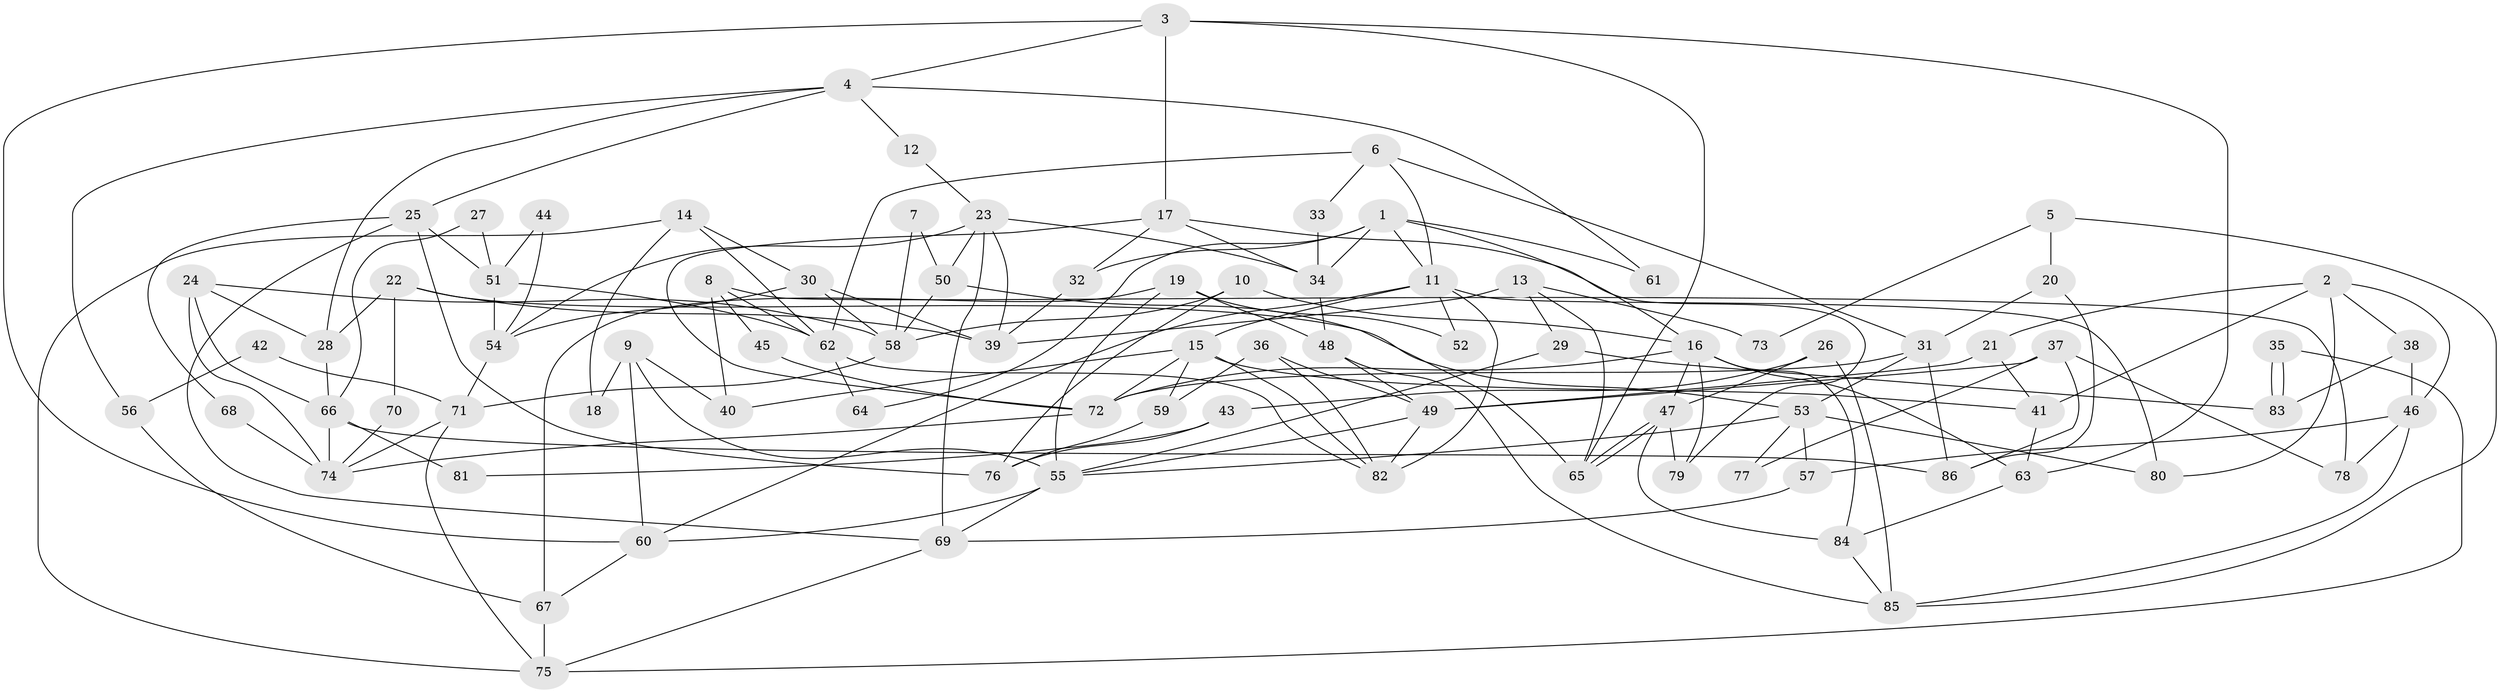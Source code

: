 // coarse degree distribution, {5: 0.18032786885245902, 6: 0.13114754098360656, 4: 0.21311475409836064, 2: 0.14754098360655737, 3: 0.18032786885245902, 8: 0.01639344262295082, 9: 0.03278688524590164, 7: 0.08196721311475409, 1: 0.01639344262295082}
// Generated by graph-tools (version 1.1) at 2025/37/03/04/25 23:37:01]
// undirected, 86 vertices, 172 edges
graph export_dot {
  node [color=gray90,style=filled];
  1;
  2;
  3;
  4;
  5;
  6;
  7;
  8;
  9;
  10;
  11;
  12;
  13;
  14;
  15;
  16;
  17;
  18;
  19;
  20;
  21;
  22;
  23;
  24;
  25;
  26;
  27;
  28;
  29;
  30;
  31;
  32;
  33;
  34;
  35;
  36;
  37;
  38;
  39;
  40;
  41;
  42;
  43;
  44;
  45;
  46;
  47;
  48;
  49;
  50;
  51;
  52;
  53;
  54;
  55;
  56;
  57;
  58;
  59;
  60;
  61;
  62;
  63;
  64;
  65;
  66;
  67;
  68;
  69;
  70;
  71;
  72;
  73;
  74;
  75;
  76;
  77;
  78;
  79;
  80;
  81;
  82;
  83;
  84;
  85;
  86;
  1 -- 16;
  1 -- 32;
  1 -- 11;
  1 -- 34;
  1 -- 61;
  1 -- 64;
  2 -- 46;
  2 -- 21;
  2 -- 38;
  2 -- 41;
  2 -- 80;
  3 -- 17;
  3 -- 65;
  3 -- 4;
  3 -- 60;
  3 -- 63;
  4 -- 28;
  4 -- 12;
  4 -- 25;
  4 -- 56;
  4 -- 61;
  5 -- 20;
  5 -- 85;
  5 -- 73;
  6 -- 31;
  6 -- 11;
  6 -- 33;
  6 -- 62;
  7 -- 58;
  7 -- 50;
  8 -- 62;
  8 -- 40;
  8 -- 45;
  8 -- 78;
  9 -- 60;
  9 -- 55;
  9 -- 18;
  9 -- 40;
  10 -- 16;
  10 -- 76;
  10 -- 58;
  11 -- 15;
  11 -- 52;
  11 -- 60;
  11 -- 80;
  11 -- 82;
  12 -- 23;
  13 -- 39;
  13 -- 65;
  13 -- 29;
  13 -- 73;
  14 -- 75;
  14 -- 30;
  14 -- 18;
  14 -- 62;
  15 -- 41;
  15 -- 82;
  15 -- 40;
  15 -- 59;
  15 -- 72;
  16 -- 47;
  16 -- 84;
  16 -- 63;
  16 -- 72;
  16 -- 79;
  17 -- 72;
  17 -- 34;
  17 -- 32;
  17 -- 79;
  19 -- 55;
  19 -- 48;
  19 -- 52;
  19 -- 67;
  20 -- 31;
  20 -- 86;
  21 -- 41;
  21 -- 49;
  22 -- 39;
  22 -- 53;
  22 -- 28;
  22 -- 70;
  23 -- 69;
  23 -- 34;
  23 -- 39;
  23 -- 50;
  23 -- 54;
  24 -- 66;
  24 -- 58;
  24 -- 28;
  24 -- 74;
  25 -- 51;
  25 -- 68;
  25 -- 69;
  25 -- 76;
  26 -- 85;
  26 -- 47;
  26 -- 43;
  27 -- 51;
  27 -- 66;
  28 -- 66;
  29 -- 83;
  29 -- 55;
  30 -- 58;
  30 -- 54;
  30 -- 39;
  31 -- 72;
  31 -- 53;
  31 -- 86;
  32 -- 39;
  33 -- 34;
  34 -- 48;
  35 -- 83;
  35 -- 83;
  35 -- 75;
  36 -- 49;
  36 -- 82;
  36 -- 59;
  37 -- 49;
  37 -- 86;
  37 -- 77;
  37 -- 78;
  38 -- 46;
  38 -- 83;
  41 -- 63;
  42 -- 71;
  42 -- 56;
  43 -- 76;
  43 -- 81;
  44 -- 54;
  44 -- 51;
  45 -- 72;
  46 -- 57;
  46 -- 78;
  46 -- 85;
  47 -- 79;
  47 -- 65;
  47 -- 65;
  47 -- 84;
  48 -- 49;
  48 -- 85;
  49 -- 82;
  49 -- 55;
  50 -- 58;
  50 -- 65;
  51 -- 54;
  51 -- 62;
  53 -- 80;
  53 -- 55;
  53 -- 57;
  53 -- 77;
  54 -- 71;
  55 -- 60;
  55 -- 69;
  56 -- 67;
  57 -- 69;
  58 -- 71;
  59 -- 76;
  60 -- 67;
  62 -- 64;
  62 -- 82;
  63 -- 84;
  66 -- 74;
  66 -- 81;
  66 -- 86;
  67 -- 75;
  68 -- 74;
  69 -- 75;
  70 -- 74;
  71 -- 74;
  71 -- 75;
  72 -- 74;
  84 -- 85;
}
